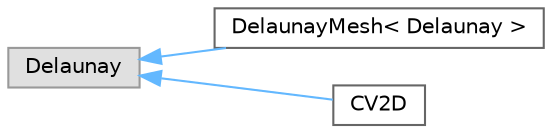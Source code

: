 digraph "Graphical Class Hierarchy"
{
 // LATEX_PDF_SIZE
  bgcolor="transparent";
  edge [fontname=Helvetica,fontsize=10,labelfontname=Helvetica,labelfontsize=10];
  node [fontname=Helvetica,fontsize=10,shape=box,height=0.2,width=0.4];
  rankdir="LR";
  Node0 [id="Node000000",label="Delaunay",height=0.2,width=0.4,color="grey60", fillcolor="#E0E0E0", style="filled",tooltip=" "];
  Node0 -> Node1 [id="edge4511_Node000000_Node000001",dir="back",color="steelblue1",style="solid",tooltip=" "];
  Node1 [id="Node000001",label="DelaunayMesh\< Delaunay \>",height=0.2,width=0.4,color="grey40", fillcolor="white", style="filled",URL="$classFoam_1_1DelaunayMesh.html",tooltip=" "];
  Node0 -> Node2 [id="edge4512_Node000000_Node000002",dir="back",color="steelblue1",style="solid",tooltip=" "];
  Node2 [id="Node000002",label="CV2D",height=0.2,width=0.4,color="grey40", fillcolor="white", style="filled",URL="$classFoam_1_1CV2D.html",tooltip="Conformal-Voronoi 2D automatic mesher with grid or read initial points and point position relaxation ..."];
}
